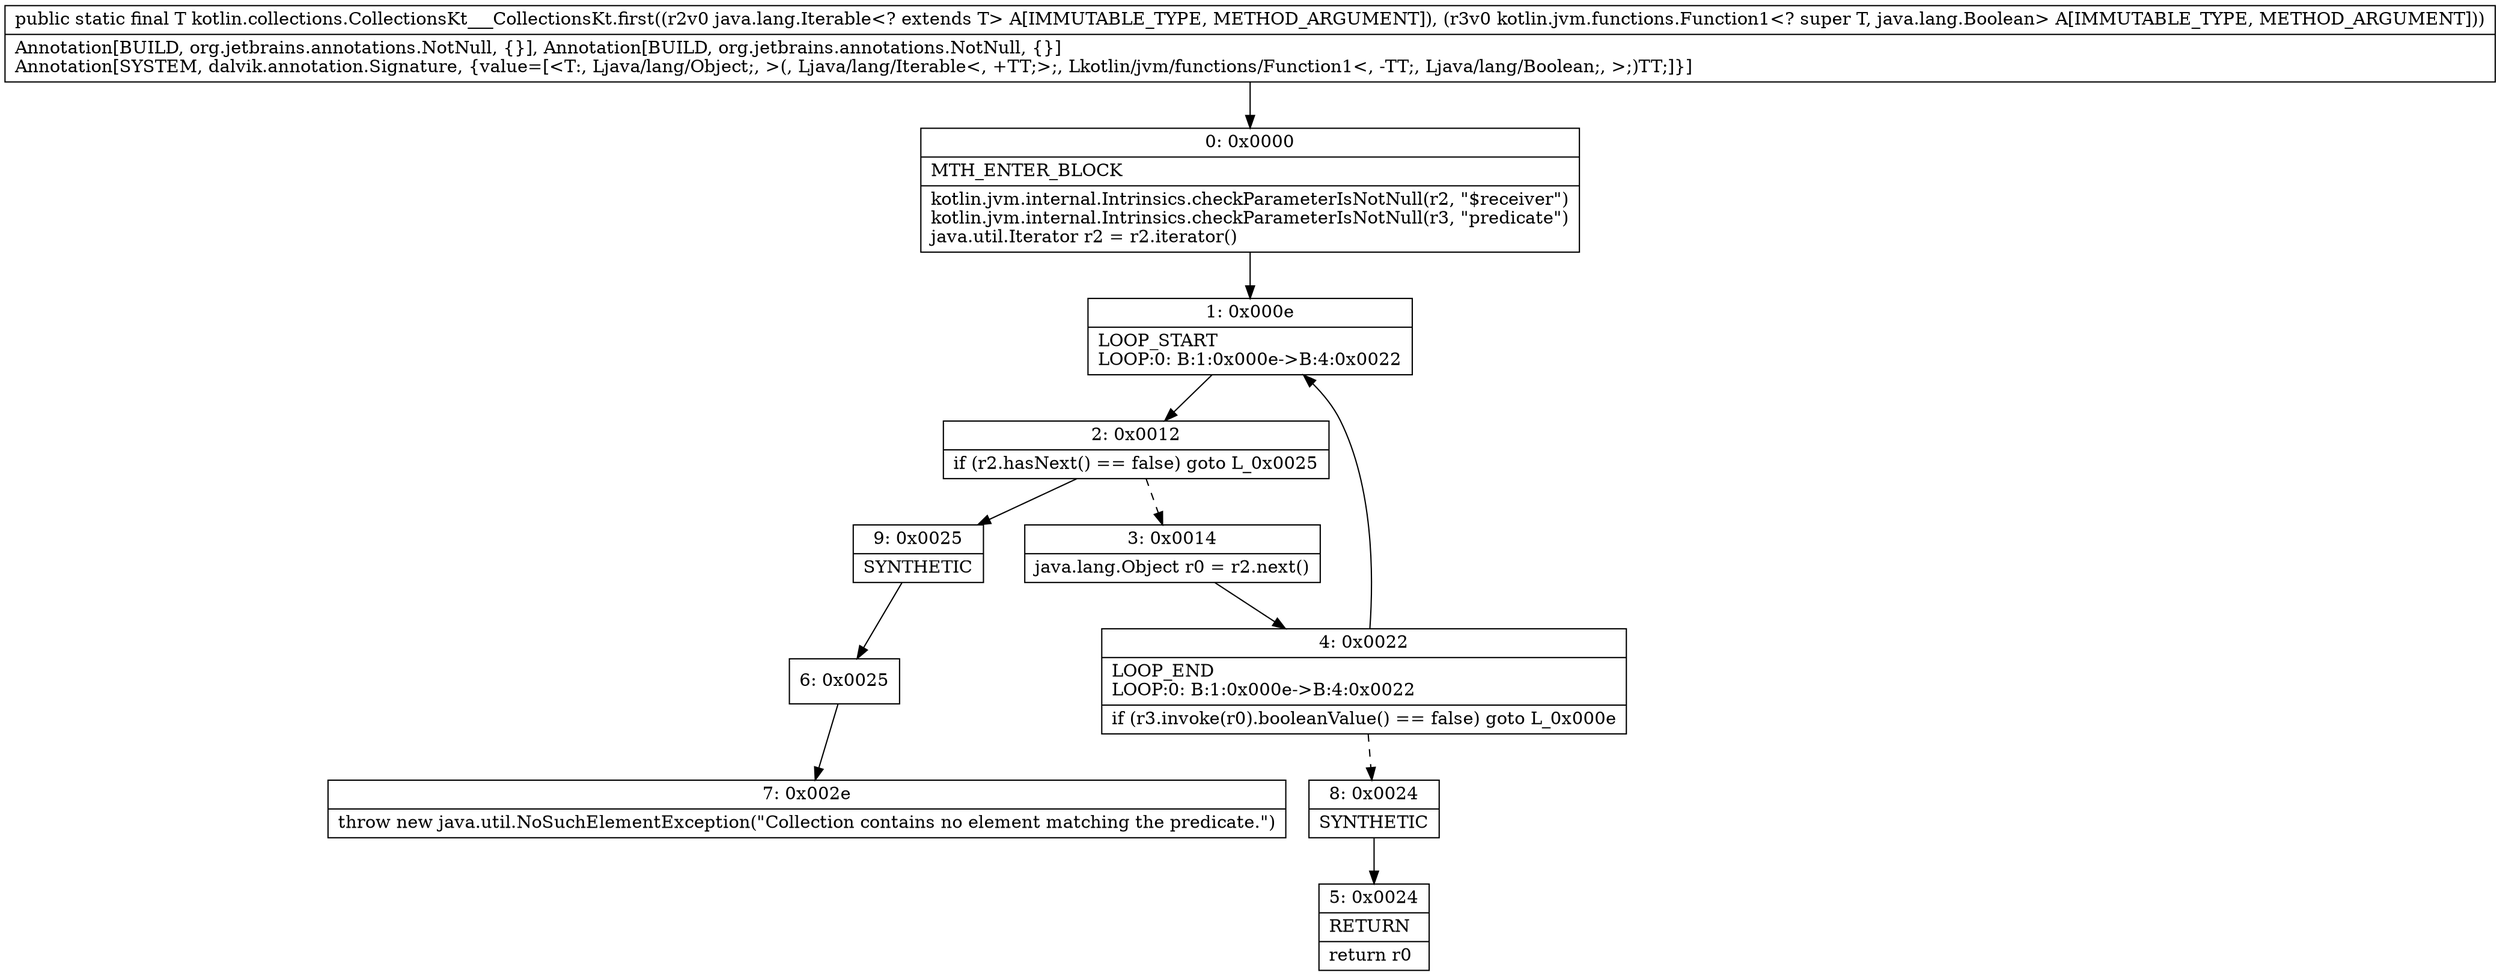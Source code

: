 digraph "CFG forkotlin.collections.CollectionsKt___CollectionsKt.first(Ljava\/lang\/Iterable;Lkotlin\/jvm\/functions\/Function1;)Ljava\/lang\/Object;" {
Node_0 [shape=record,label="{0\:\ 0x0000|MTH_ENTER_BLOCK\l|kotlin.jvm.internal.Intrinsics.checkParameterIsNotNull(r2, \"$receiver\")\lkotlin.jvm.internal.Intrinsics.checkParameterIsNotNull(r3, \"predicate\")\ljava.util.Iterator r2 = r2.iterator()\l}"];
Node_1 [shape=record,label="{1\:\ 0x000e|LOOP_START\lLOOP:0: B:1:0x000e\-\>B:4:0x0022\l}"];
Node_2 [shape=record,label="{2\:\ 0x0012|if (r2.hasNext() == false) goto L_0x0025\l}"];
Node_3 [shape=record,label="{3\:\ 0x0014|java.lang.Object r0 = r2.next()\l}"];
Node_4 [shape=record,label="{4\:\ 0x0022|LOOP_END\lLOOP:0: B:1:0x000e\-\>B:4:0x0022\l|if (r3.invoke(r0).booleanValue() == false) goto L_0x000e\l}"];
Node_5 [shape=record,label="{5\:\ 0x0024|RETURN\l|return r0\l}"];
Node_6 [shape=record,label="{6\:\ 0x0025}"];
Node_7 [shape=record,label="{7\:\ 0x002e|throw new java.util.NoSuchElementException(\"Collection contains no element matching the predicate.\")\l}"];
Node_8 [shape=record,label="{8\:\ 0x0024|SYNTHETIC\l}"];
Node_9 [shape=record,label="{9\:\ 0x0025|SYNTHETIC\l}"];
MethodNode[shape=record,label="{public static final T kotlin.collections.CollectionsKt___CollectionsKt.first((r2v0 java.lang.Iterable\<? extends T\> A[IMMUTABLE_TYPE, METHOD_ARGUMENT]), (r3v0 kotlin.jvm.functions.Function1\<? super T, java.lang.Boolean\> A[IMMUTABLE_TYPE, METHOD_ARGUMENT]))  | Annotation[BUILD, org.jetbrains.annotations.NotNull, \{\}], Annotation[BUILD, org.jetbrains.annotations.NotNull, \{\}]\lAnnotation[SYSTEM, dalvik.annotation.Signature, \{value=[\<T:, Ljava\/lang\/Object;, \>(, Ljava\/lang\/Iterable\<, +TT;\>;, Lkotlin\/jvm\/functions\/Function1\<, \-TT;, Ljava\/lang\/Boolean;, \>;)TT;]\}]\l}"];
MethodNode -> Node_0;
Node_0 -> Node_1;
Node_1 -> Node_2;
Node_2 -> Node_3[style=dashed];
Node_2 -> Node_9;
Node_3 -> Node_4;
Node_4 -> Node_1;
Node_4 -> Node_8[style=dashed];
Node_6 -> Node_7;
Node_8 -> Node_5;
Node_9 -> Node_6;
}

